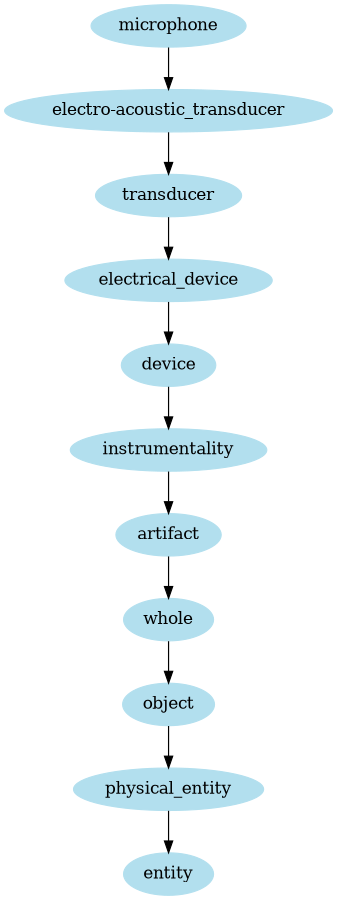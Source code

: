 digraph unix {
	node [color=lightblue2 style=filled]
	size="6,6"
	microphone -> "electro-acoustic_transducer"
	"electro-acoustic_transducer" -> transducer
	transducer -> electrical_device
	electrical_device -> device
	device -> instrumentality
	instrumentality -> artifact
	artifact -> whole
	whole -> object
	object -> physical_entity
	physical_entity -> entity
}
